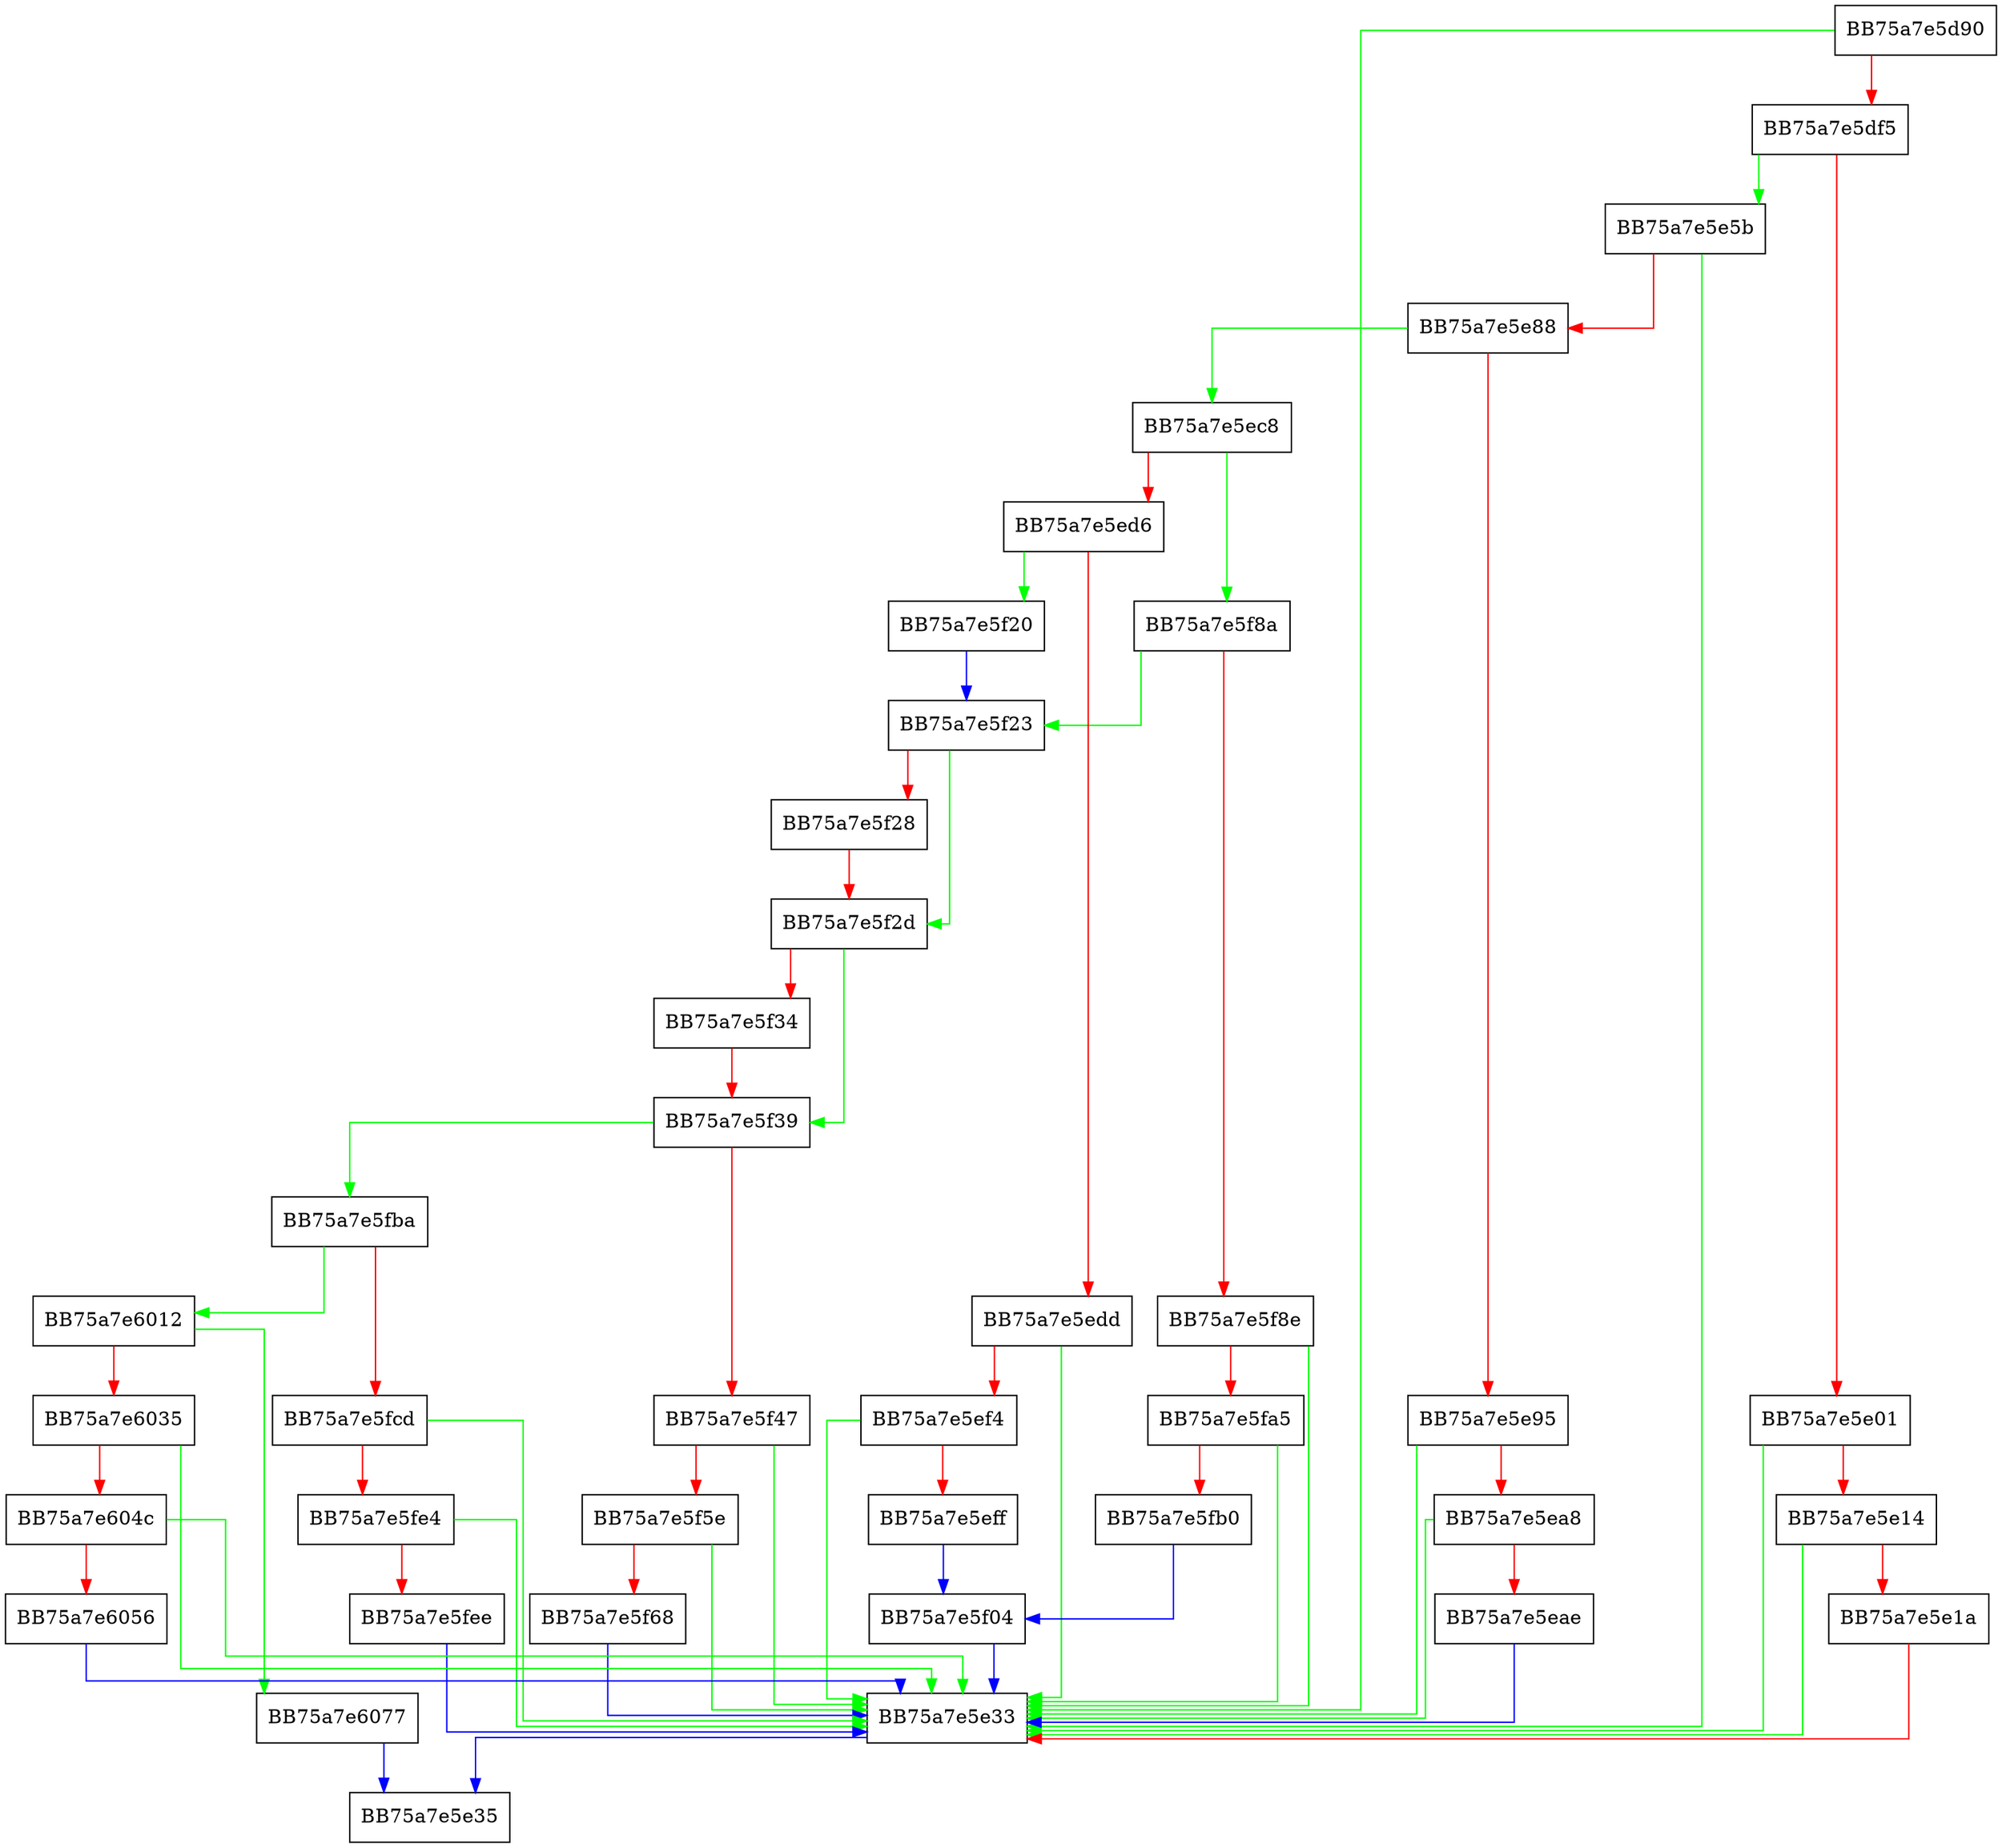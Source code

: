 digraph LoadPESection {
  node [shape="box"];
  graph [splines=ortho];
  BB75a7e5d90 -> BB75a7e5e33 [color="green"];
  BB75a7e5d90 -> BB75a7e5df5 [color="red"];
  BB75a7e5df5 -> BB75a7e5e5b [color="green"];
  BB75a7e5df5 -> BB75a7e5e01 [color="red"];
  BB75a7e5e01 -> BB75a7e5e33 [color="green"];
  BB75a7e5e01 -> BB75a7e5e14 [color="red"];
  BB75a7e5e14 -> BB75a7e5e33 [color="green"];
  BB75a7e5e14 -> BB75a7e5e1a [color="red"];
  BB75a7e5e1a -> BB75a7e5e33 [color="red"];
  BB75a7e5e33 -> BB75a7e5e35 [color="blue"];
  BB75a7e5e5b -> BB75a7e5e33 [color="green"];
  BB75a7e5e5b -> BB75a7e5e88 [color="red"];
  BB75a7e5e88 -> BB75a7e5ec8 [color="green"];
  BB75a7e5e88 -> BB75a7e5e95 [color="red"];
  BB75a7e5e95 -> BB75a7e5e33 [color="green"];
  BB75a7e5e95 -> BB75a7e5ea8 [color="red"];
  BB75a7e5ea8 -> BB75a7e5e33 [color="green"];
  BB75a7e5ea8 -> BB75a7e5eae [color="red"];
  BB75a7e5eae -> BB75a7e5e33 [color="blue"];
  BB75a7e5ec8 -> BB75a7e5f8a [color="green"];
  BB75a7e5ec8 -> BB75a7e5ed6 [color="red"];
  BB75a7e5ed6 -> BB75a7e5f20 [color="green"];
  BB75a7e5ed6 -> BB75a7e5edd [color="red"];
  BB75a7e5edd -> BB75a7e5e33 [color="green"];
  BB75a7e5edd -> BB75a7e5ef4 [color="red"];
  BB75a7e5ef4 -> BB75a7e5e33 [color="green"];
  BB75a7e5ef4 -> BB75a7e5eff [color="red"];
  BB75a7e5eff -> BB75a7e5f04 [color="blue"];
  BB75a7e5f04 -> BB75a7e5e33 [color="blue"];
  BB75a7e5f20 -> BB75a7e5f23 [color="blue"];
  BB75a7e5f23 -> BB75a7e5f2d [color="green"];
  BB75a7e5f23 -> BB75a7e5f28 [color="red"];
  BB75a7e5f28 -> BB75a7e5f2d [color="red"];
  BB75a7e5f2d -> BB75a7e5f39 [color="green"];
  BB75a7e5f2d -> BB75a7e5f34 [color="red"];
  BB75a7e5f34 -> BB75a7e5f39 [color="red"];
  BB75a7e5f39 -> BB75a7e5fba [color="green"];
  BB75a7e5f39 -> BB75a7e5f47 [color="red"];
  BB75a7e5f47 -> BB75a7e5e33 [color="green"];
  BB75a7e5f47 -> BB75a7e5f5e [color="red"];
  BB75a7e5f5e -> BB75a7e5e33 [color="green"];
  BB75a7e5f5e -> BB75a7e5f68 [color="red"];
  BB75a7e5f68 -> BB75a7e5e33 [color="blue"];
  BB75a7e5f8a -> BB75a7e5f23 [color="green"];
  BB75a7e5f8a -> BB75a7e5f8e [color="red"];
  BB75a7e5f8e -> BB75a7e5e33 [color="green"];
  BB75a7e5f8e -> BB75a7e5fa5 [color="red"];
  BB75a7e5fa5 -> BB75a7e5e33 [color="green"];
  BB75a7e5fa5 -> BB75a7e5fb0 [color="red"];
  BB75a7e5fb0 -> BB75a7e5f04 [color="blue"];
  BB75a7e5fba -> BB75a7e6012 [color="green"];
  BB75a7e5fba -> BB75a7e5fcd [color="red"];
  BB75a7e5fcd -> BB75a7e5e33 [color="green"];
  BB75a7e5fcd -> BB75a7e5fe4 [color="red"];
  BB75a7e5fe4 -> BB75a7e5e33 [color="green"];
  BB75a7e5fe4 -> BB75a7e5fee [color="red"];
  BB75a7e5fee -> BB75a7e5e33 [color="blue"];
  BB75a7e6012 -> BB75a7e6077 [color="green"];
  BB75a7e6012 -> BB75a7e6035 [color="red"];
  BB75a7e6035 -> BB75a7e5e33 [color="green"];
  BB75a7e6035 -> BB75a7e604c [color="red"];
  BB75a7e604c -> BB75a7e5e33 [color="green"];
  BB75a7e604c -> BB75a7e6056 [color="red"];
  BB75a7e6056 -> BB75a7e5e33 [color="blue"];
  BB75a7e6077 -> BB75a7e5e35 [color="blue"];
}